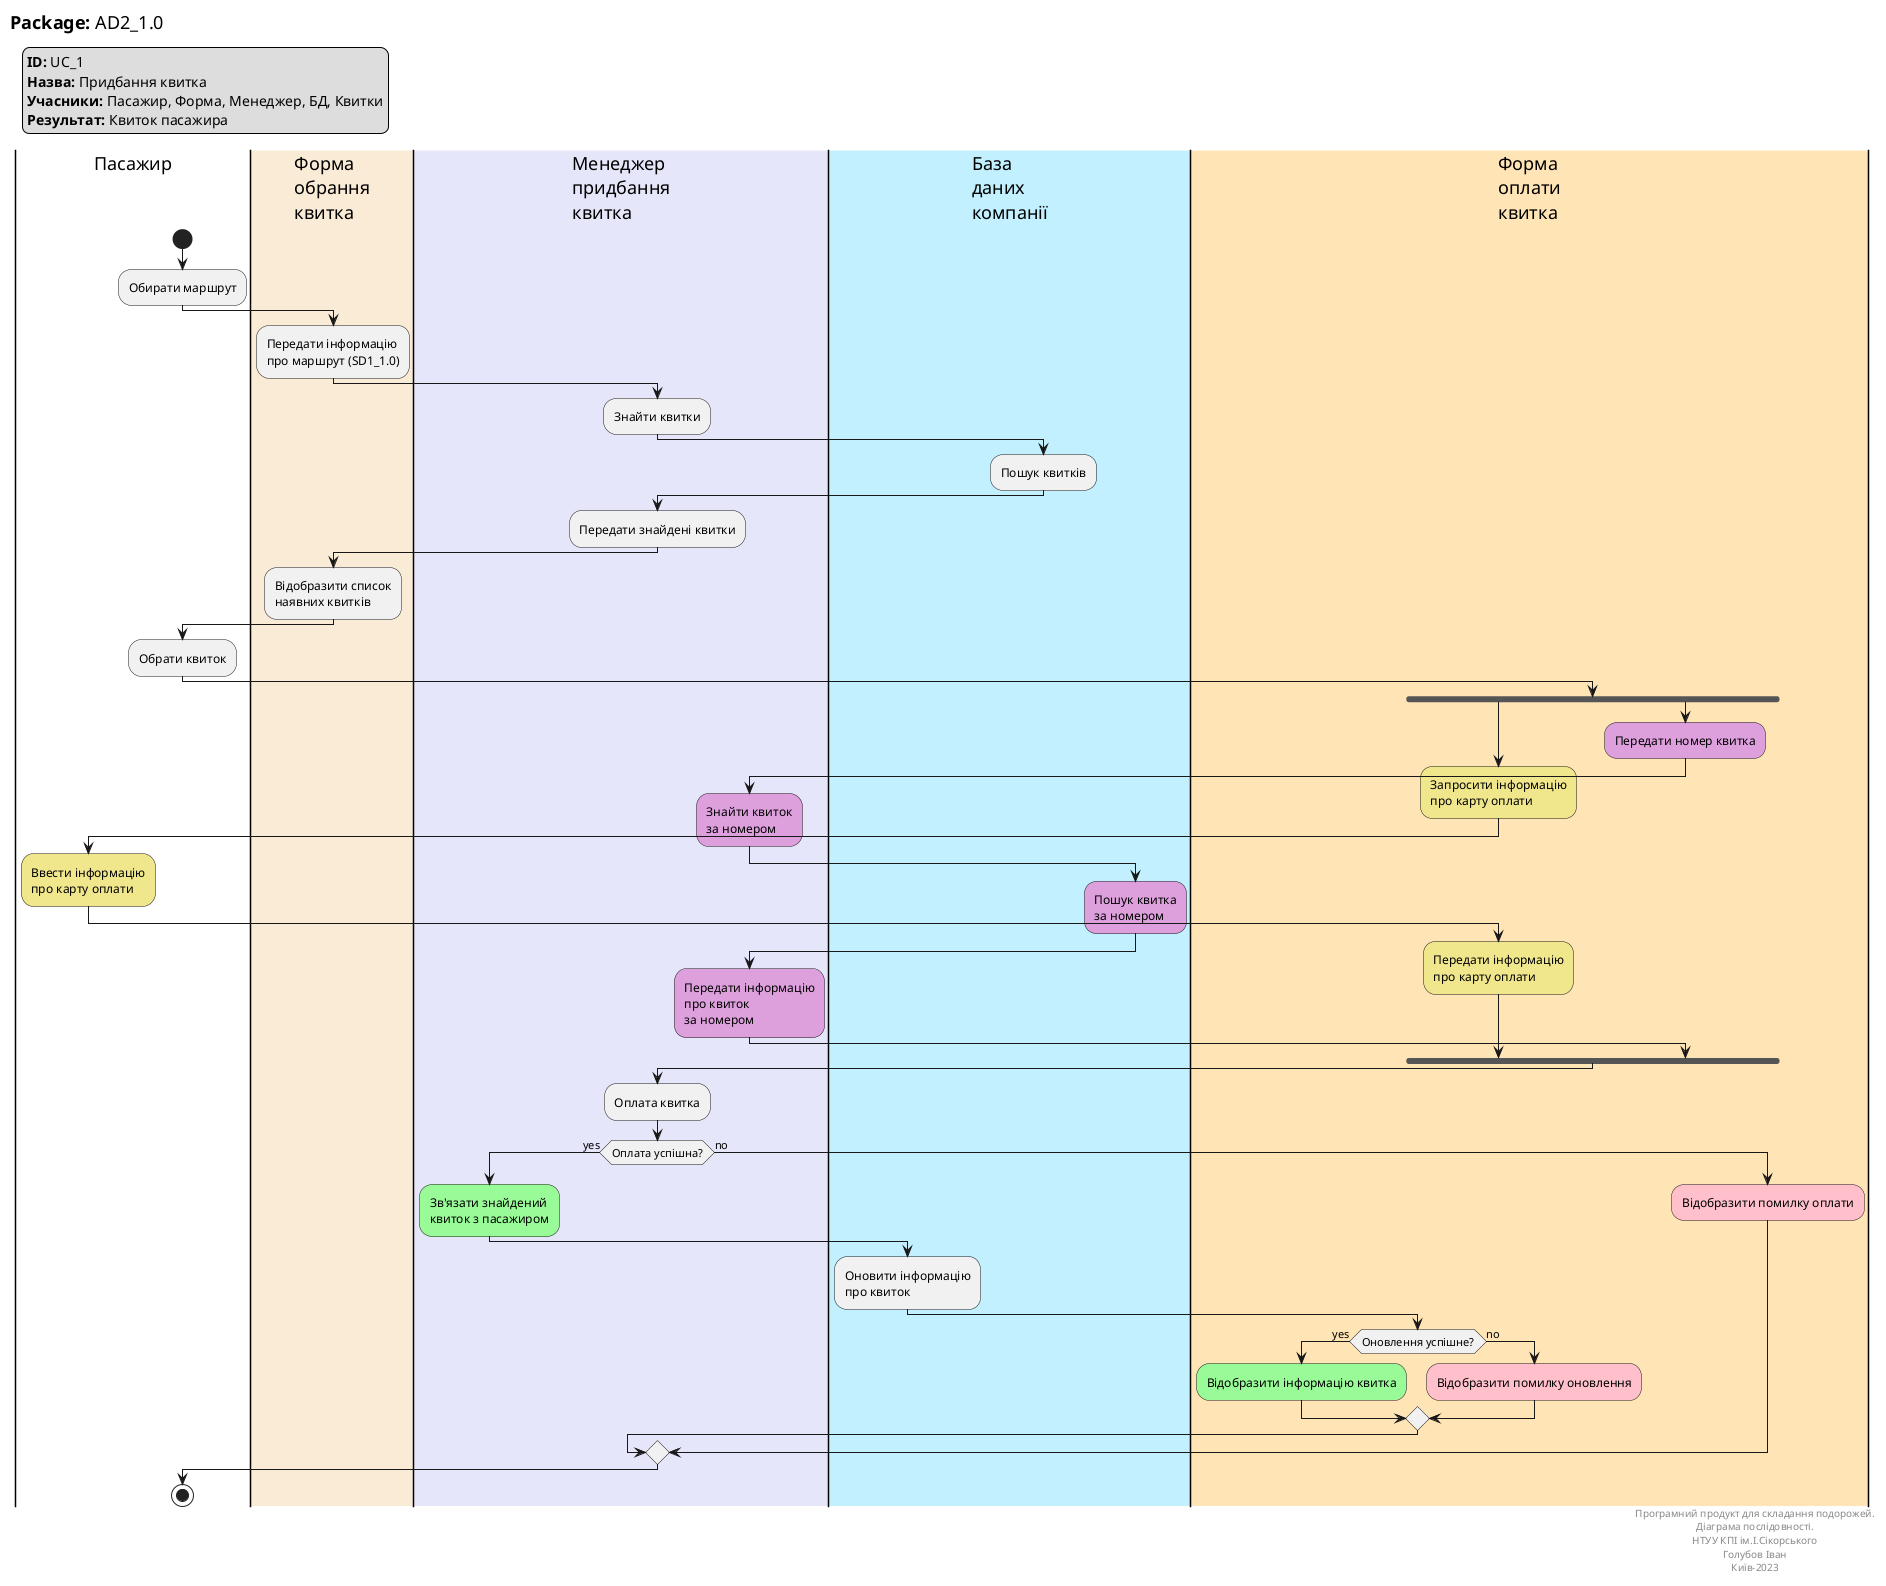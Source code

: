 @startuml AD2_1.0

skinparam maxMessageSize 100
left header
    <font color=000 size=18><b>Package:</b> AD2_1.0
end header

legend top left
    <b>ID:</b> UC_1
    <b>Назва:</b> Придбання квитка
    <b>Учасники:</b> Пасажир, Форма, Менеджер, БД, Квитки
    <b>Результат:</b> Квиток пасажира
endlegend

|Пасажир|
start
:Обирати маршрут;

|#AntiqueWhite|Форма\nобрання\nквитка|
:Передати iнформацiю\nпро маршрут (SD1_1.0);

|#Lavender|Менеджер\nпридбання\nквитка|
:Знайти квитки;

|#APPLICATION|База\nданих\nкомпанiї|
:Пошук квиткiв;

|Менеджер\nпридбання\nквитка|
:Передати знайденi квитки;

|Форма\nобрання\nквитка|
:Вiдобразити список\nнаявних квиткiв;

|Пасажир|
:Обрати квиток;
|Форма\nоплати\nквитка|
fork 
    #Khaki:Запросити iнформацiю\nпро карту оплати;
    |Пасажир|
    #Khaki:Ввести iнформацiю\nпро карту оплати;
    |#Moccasin|Форма\nоплати\nквитка|
    #Khaki:Передати iнформацiю\nпро карту оплати;

fork again
    |Форма\nоплати\nквитка|
    #Plum:Передати номер квитка;
    |Менеджер\nпридбання\nквитка|
    #Plum:Знайти квиток\nза номером;
    |База\nданих\nкомпанiї|
    #Plum:Пошук квитка\nза номером;
    |Менеджер\nпридбання\nквитка|
    #Plum:Передати iнформацiю\nпро квиток\nза номером;
    |Форма\nоплати\nквитка|
end fork
|Менеджер\nпридбання\nквитка|
:Оплата квитка;
if (Оплата успiшна?) then (yes)
    #palegreen:Зв'язати знайдений\nквиток з пасажиром;
    |База\nданих\nкомпанiї|
    :Оновити iнформацiю\nпро квиток;
    |Форма\nоплати\nквитка|
    if (Оновлення успiшне?) then (yes)
        #palegreen:Вiдобразити iнформацiю квитка;
    else (no)
        #pink:Вiдобразити помилку оновлення;
    endif
else (no)
    #pink:Вiдобразити помилку оплати;
endif
|Пасажир|
stop;

right footer
    Програмний продукт для складання подорожей.
    Дiаграма послiдовностi.
    НТУУ КПІ ім.І.Сікорського
    Голубов Iван
    Київ-2023
end footer

@enduml
